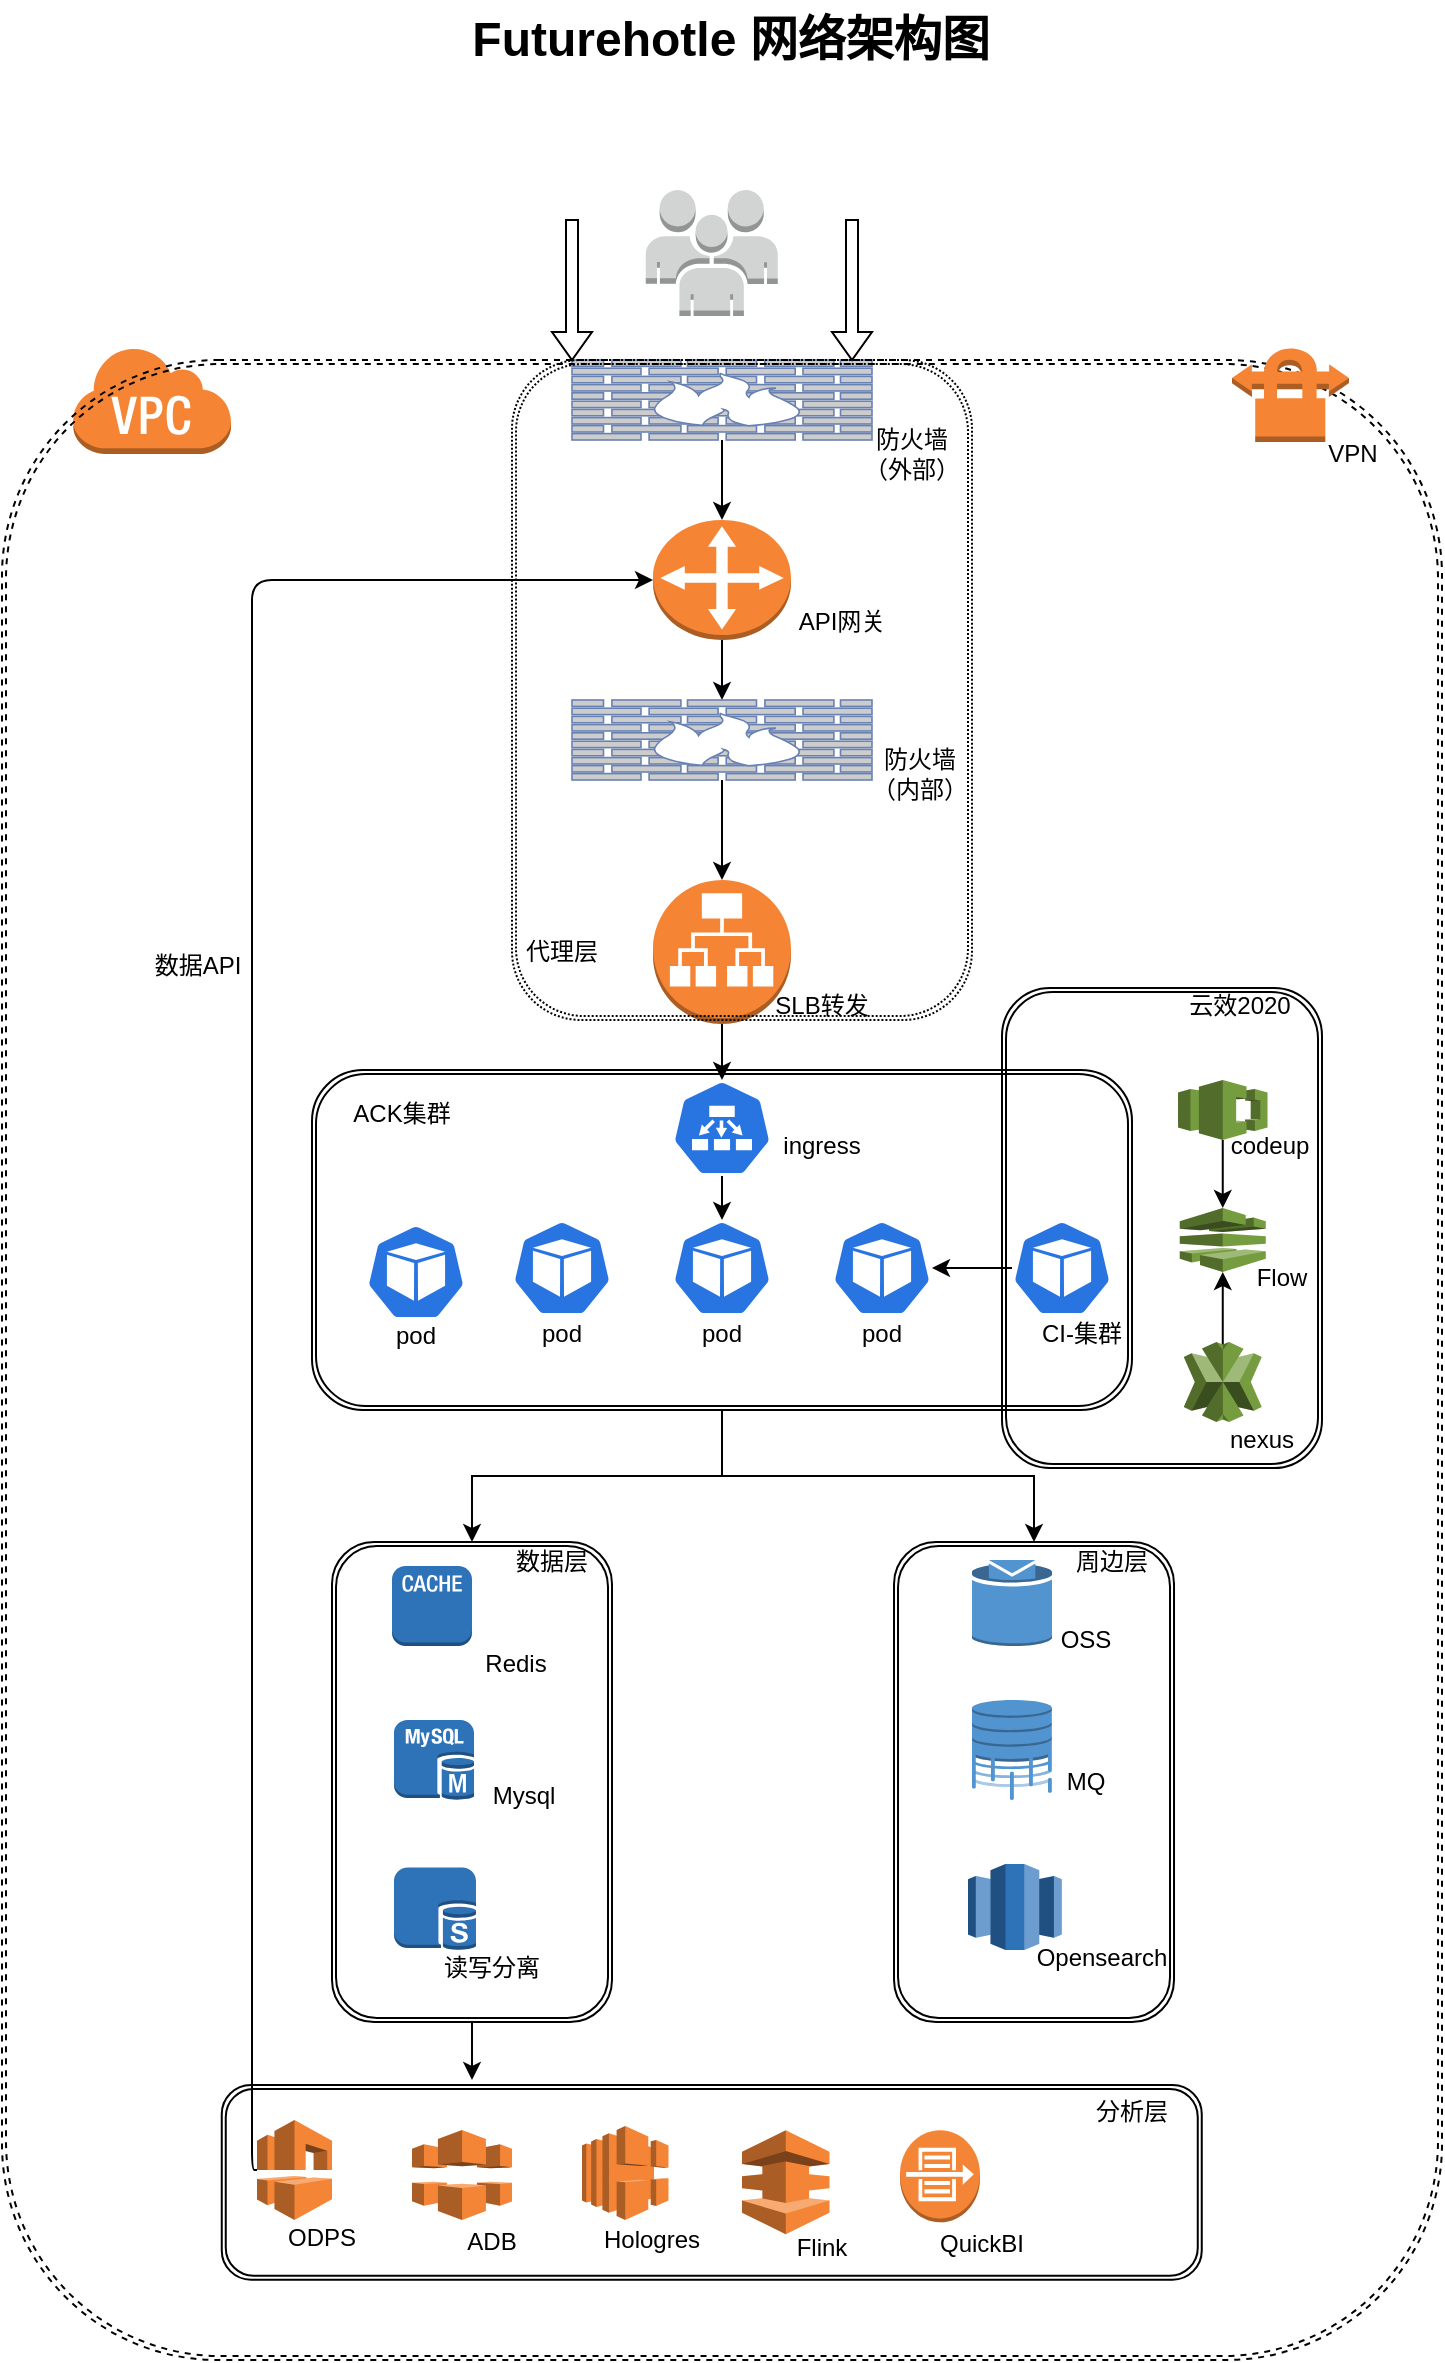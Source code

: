<mxfile version="14.5.7" type="github">
  <diagram id="NxkClXFvRpCbtk4V7vYW" name="Page-2">
    <mxGraphModel dx="2696" dy="2568" grid="1" gridSize="10" guides="1" tooltips="1" connect="1" arrows="1" fold="1" page="1" pageScale="1" pageWidth="1169" pageHeight="1654" math="0" shadow="0">
      <root>
        <mxCell id="J9PgDq4TIxUnffOrXqY2-0" />
        <mxCell id="J9PgDq4TIxUnffOrXqY2-1" parent="J9PgDq4TIxUnffOrXqY2-0" />
        <mxCell id="_2_N7yEcYpxQoZ8WfLal-38" value="" style="shape=ext;double=1;rounded=1;html=1;fillColor=none;fontStyle=1;labelBackgroundColor=none;labelBorderColor=none;whiteSpace=wrap;" vertex="1" parent="J9PgDq4TIxUnffOrXqY2-1">
          <mxGeometry x="445" y="414" width="160" height="240" as="geometry" />
        </mxCell>
        <mxCell id="_2_N7yEcYpxQoZ8WfLal-0" value="" style="outlineConnect=0;dashed=0;verticalLabelPosition=bottom;verticalAlign=top;align=center;html=1;shape=mxgraph.aws3.vpc;fillColor=#F58536;gradientColor=none;" vertex="1" parent="J9PgDq4TIxUnffOrXqY2-1">
          <mxGeometry x="72.5" y="980" width="37.5" height="50" as="geometry" />
        </mxCell>
        <mxCell id="_2_N7yEcYpxQoZ8WfLal-12" value="" style="edgeStyle=orthogonalEdgeStyle;rounded=0;orthogonalLoop=1;jettySize=auto;html=1;" edge="1" parent="J9PgDq4TIxUnffOrXqY2-1" source="_2_N7yEcYpxQoZ8WfLal-3" target="_2_N7yEcYpxQoZ8WfLal-8">
          <mxGeometry relative="1" as="geometry" />
        </mxCell>
        <mxCell id="_2_N7yEcYpxQoZ8WfLal-3" value="" style="fontColor=#0066CC;verticalAlign=top;verticalLabelPosition=bottom;labelPosition=center;align=center;html=1;outlineConnect=0;fillColor=#CCCCCC;strokeColor=#6881B3;gradientColor=none;gradientDirection=north;strokeWidth=2;shape=mxgraph.networks.firewall;" vertex="1" parent="J9PgDq4TIxUnffOrXqY2-1">
          <mxGeometry x="230" y="100" width="150" height="40" as="geometry" />
        </mxCell>
        <mxCell id="_2_N7yEcYpxQoZ8WfLal-4" value="" style="html=1;dashed=0;whitespace=wrap;fillColor=#2875E2;strokeColor=#ffffff;points=[[0.005,0.63,0],[0.1,0.2,0],[0.9,0.2,0],[0.5,0,0],[0.995,0.63,0],[0.72,0.99,0],[0.5,1,0],[0.28,0.99,0]];shape=mxgraph.kubernetes.icon;prIcon=pod" vertex="1" parent="J9PgDq4TIxUnffOrXqY2-1">
          <mxGeometry x="200" y="530" width="50" height="48" as="geometry" />
        </mxCell>
        <mxCell id="_2_N7yEcYpxQoZ8WfLal-5" value="" style="html=1;dashed=0;whitespace=wrap;fillColor=#2875E2;strokeColor=#ffffff;points=[[0.005,0.63,0],[0.1,0.2,0],[0.9,0.2,0],[0.5,0,0],[0.995,0.63,0],[0.72,0.99,0],[0.5,1,0],[0.28,0.99,0]];shape=mxgraph.kubernetes.icon;prIcon=pod" vertex="1" parent="J9PgDq4TIxUnffOrXqY2-1">
          <mxGeometry x="280" y="530" width="50" height="48" as="geometry" />
        </mxCell>
        <mxCell id="_2_N7yEcYpxQoZ8WfLal-6" value="" style="html=1;dashed=0;whitespace=wrap;fillColor=#2875E2;strokeColor=#ffffff;points=[[0.005,0.63,0],[0.1,0.2,0],[0.9,0.2,0],[0.5,0,0],[0.995,0.63,0],[0.72,0.99,0],[0.5,1,0],[0.28,0.99,0]];shape=mxgraph.kubernetes.icon;prIcon=pod" vertex="1" parent="J9PgDq4TIxUnffOrXqY2-1">
          <mxGeometry x="360" y="530" width="50" height="48" as="geometry" />
        </mxCell>
        <mxCell id="_2_N7yEcYpxQoZ8WfLal-7" value="" style="outlineConnect=0;dashed=0;verticalLabelPosition=bottom;verticalAlign=top;align=center;html=1;shape=mxgraph.aws3.virtual_private_cloud;fillColor=#F58534;gradientColor=none;" vertex="1" parent="J9PgDq4TIxUnffOrXqY2-1">
          <mxGeometry x="-20" y="93" width="79.5" height="54" as="geometry" />
        </mxCell>
        <mxCell id="_2_N7yEcYpxQoZ8WfLal-15" value="" style="edgeStyle=orthogonalEdgeStyle;rounded=0;orthogonalLoop=1;jettySize=auto;html=1;" edge="1" parent="J9PgDq4TIxUnffOrXqY2-1" source="_2_N7yEcYpxQoZ8WfLal-8" target="_2_N7yEcYpxQoZ8WfLal-13">
          <mxGeometry relative="1" as="geometry" />
        </mxCell>
        <mxCell id="_2_N7yEcYpxQoZ8WfLal-8" value="" style="outlineConnect=0;dashed=0;verticalLabelPosition=bottom;verticalAlign=top;align=center;html=1;shape=mxgraph.aws3.customer_gateway;fillColor=#F58534;gradientColor=none;" vertex="1" parent="J9PgDq4TIxUnffOrXqY2-1">
          <mxGeometry x="270.5" y="180" width="69" height="60" as="geometry" />
        </mxCell>
        <mxCell id="_2_N7yEcYpxQoZ8WfLal-9" value="" style="shape=singleArrow;direction=south;whiteSpace=wrap;html=1;" vertex="1" parent="J9PgDq4TIxUnffOrXqY2-1">
          <mxGeometry x="220" y="30" width="20" height="70" as="geometry" />
        </mxCell>
        <mxCell id="_2_N7yEcYpxQoZ8WfLal-11" value="" style="shape=singleArrow;direction=south;whiteSpace=wrap;html=1;" vertex="1" parent="J9PgDq4TIxUnffOrXqY2-1">
          <mxGeometry x="360" y="30" width="20" height="70" as="geometry" />
        </mxCell>
        <mxCell id="_2_N7yEcYpxQoZ8WfLal-17" value="" style="edgeStyle=orthogonalEdgeStyle;rounded=0;orthogonalLoop=1;jettySize=auto;html=1;" edge="1" parent="J9PgDq4TIxUnffOrXqY2-1" source="_2_N7yEcYpxQoZ8WfLal-13" target="_2_N7yEcYpxQoZ8WfLal-16">
          <mxGeometry relative="1" as="geometry" />
        </mxCell>
        <mxCell id="_2_N7yEcYpxQoZ8WfLal-13" value="" style="fontColor=#0066CC;verticalAlign=top;verticalLabelPosition=bottom;labelPosition=center;align=center;html=1;outlineConnect=0;fillColor=#CCCCCC;strokeColor=#6881B3;gradientColor=none;gradientDirection=north;strokeWidth=2;shape=mxgraph.networks.firewall;" vertex="1" parent="J9PgDq4TIxUnffOrXqY2-1">
          <mxGeometry x="230" y="270" width="150" height="40" as="geometry" />
        </mxCell>
        <mxCell id="_2_N7yEcYpxQoZ8WfLal-19" value="" style="edgeStyle=orthogonalEdgeStyle;rounded=0;orthogonalLoop=1;jettySize=auto;html=1;" edge="1" parent="J9PgDq4TIxUnffOrXqY2-1" source="_2_N7yEcYpxQoZ8WfLal-16" target="_2_N7yEcYpxQoZ8WfLal-18">
          <mxGeometry relative="1" as="geometry" />
        </mxCell>
        <mxCell id="_2_N7yEcYpxQoZ8WfLal-16" value="" style="outlineConnect=0;dashed=0;verticalLabelPosition=bottom;verticalAlign=top;align=center;html=1;shape=mxgraph.aws3.application_load_balancer;fillColor=#F58534;gradientColor=none;" vertex="1" parent="J9PgDq4TIxUnffOrXqY2-1">
          <mxGeometry x="270.5" y="360" width="69" height="72" as="geometry" />
        </mxCell>
        <mxCell id="_2_N7yEcYpxQoZ8WfLal-22" value="" style="edgeStyle=orthogonalEdgeStyle;rounded=0;orthogonalLoop=1;jettySize=auto;html=1;" edge="1" parent="J9PgDq4TIxUnffOrXqY2-1" source="_2_N7yEcYpxQoZ8WfLal-18" target="_2_N7yEcYpxQoZ8WfLal-5">
          <mxGeometry relative="1" as="geometry" />
        </mxCell>
        <mxCell id="_2_N7yEcYpxQoZ8WfLal-18" value="" style="html=1;dashed=0;whitespace=wrap;fillColor=#2875E2;strokeColor=#ffffff;points=[[0.005,0.63,0],[0.1,0.2,0],[0.9,0.2,0],[0.5,0,0],[0.995,0.63,0],[0.72,0.99,0],[0.5,1,0],[0.28,0.99,0]];shape=mxgraph.kubernetes.icon;prIcon=ep" vertex="1" parent="J9PgDq4TIxUnffOrXqY2-1">
          <mxGeometry x="280" y="460" width="50" height="48" as="geometry" />
        </mxCell>
        <mxCell id="_2_N7yEcYpxQoZ8WfLal-27" value="" style="outlineConnect=0;dashed=0;verticalLabelPosition=bottom;verticalAlign=top;align=center;html=1;shape=mxgraph.aws3.codepipeline;fillColor=#759C3E;gradientColor=none;" vertex="1" parent="J9PgDq4TIxUnffOrXqY2-1">
          <mxGeometry x="533.88" y="524" width="43" height="32" as="geometry" />
        </mxCell>
        <mxCell id="_2_N7yEcYpxQoZ8WfLal-28" value="" style="outlineConnect=0;dashed=0;verticalLabelPosition=bottom;verticalAlign=top;align=center;html=1;shape=mxgraph.aws3.codecommit;fillColor=#759C3E;gradientColor=none;" vertex="1" parent="J9PgDq4TIxUnffOrXqY2-1">
          <mxGeometry x="533.01" y="460" width="44.75" height="30" as="geometry" />
        </mxCell>
        <mxCell id="_2_N7yEcYpxQoZ8WfLal-32" value="" style="outlineConnect=0;dashed=0;verticalLabelPosition=bottom;verticalAlign=top;align=center;html=1;shape=mxgraph.aws3.x_ray;fillColor=#759C3E;gradientColor=none;" vertex="1" parent="J9PgDq4TIxUnffOrXqY2-1">
          <mxGeometry x="535.88" y="591" width="39" height="40" as="geometry" />
        </mxCell>
        <mxCell id="_2_N7yEcYpxQoZ8WfLal-37" value="" style="edgeStyle=orthogonalEdgeStyle;rounded=0;orthogonalLoop=1;jettySize=auto;html=1;" edge="1" parent="J9PgDq4TIxUnffOrXqY2-1" source="_2_N7yEcYpxQoZ8WfLal-36" target="_2_N7yEcYpxQoZ8WfLal-6">
          <mxGeometry relative="1" as="geometry" />
        </mxCell>
        <mxCell id="_2_N7yEcYpxQoZ8WfLal-36" value="" style="html=1;dashed=0;whitespace=wrap;fillColor=#2875E2;strokeColor=#ffffff;points=[[0.005,0.63,0],[0.1,0.2,0],[0.9,0.2,0],[0.5,0,0],[0.995,0.63,0],[0.72,0.99,0],[0.5,1,0],[0.28,0.99,0]];shape=mxgraph.kubernetes.icon;prIcon=pod" vertex="1" parent="J9PgDq4TIxUnffOrXqY2-1">
          <mxGeometry x="450" y="530" width="50" height="48" as="geometry" />
        </mxCell>
        <mxCell id="_2_N7yEcYpxQoZ8WfLal-39" value="云效2020&lt;br&gt;" style="text;html=1;strokeColor=none;fillColor=none;align=center;verticalAlign=middle;whiteSpace=wrap;rounded=0;labelBackgroundColor=none;" vertex="1" parent="J9PgDq4TIxUnffOrXqY2-1">
          <mxGeometry x="524" y="414" width="80" height="18" as="geometry" />
        </mxCell>
        <mxCell id="_2_N7yEcYpxQoZ8WfLal-41" value="API网关" style="text;html=1;strokeColor=none;fillColor=none;align=center;verticalAlign=middle;whiteSpace=wrap;rounded=0;labelBackgroundColor=none;" vertex="1" parent="J9PgDq4TIxUnffOrXqY2-1">
          <mxGeometry x="339.5" y="222" width="50" height="18" as="geometry" />
        </mxCell>
        <mxCell id="_2_N7yEcYpxQoZ8WfLal-42" value="codeup" style="text;html=1;strokeColor=none;fillColor=none;align=center;verticalAlign=middle;whiteSpace=wrap;rounded=0;labelBackgroundColor=none;" vertex="1" parent="J9PgDq4TIxUnffOrXqY2-1">
          <mxGeometry x="554" y="484" width="50" height="18" as="geometry" />
        </mxCell>
        <mxCell id="_2_N7yEcYpxQoZ8WfLal-44" value="Flow" style="text;html=1;strokeColor=none;fillColor=none;align=center;verticalAlign=middle;whiteSpace=wrap;rounded=0;labelBackgroundColor=none;" vertex="1" parent="J9PgDq4TIxUnffOrXqY2-1">
          <mxGeometry x="560" y="550" width="50" height="18" as="geometry" />
        </mxCell>
        <mxCell id="_2_N7yEcYpxQoZ8WfLal-45" value="nexus" style="text;html=1;strokeColor=none;fillColor=none;align=center;verticalAlign=middle;whiteSpace=wrap;rounded=0;labelBackgroundColor=none;" vertex="1" parent="J9PgDq4TIxUnffOrXqY2-1">
          <mxGeometry x="550" y="631" width="50" height="18" as="geometry" />
        </mxCell>
        <mxCell id="_2_N7yEcYpxQoZ8WfLal-52" value="" style="endArrow=classic;html=1;entryX=0.5;entryY=1;entryDx=0;entryDy=0;entryPerimeter=0;exitX=0.5;exitY=0.03;exitDx=0;exitDy=0;exitPerimeter=0;" edge="1" parent="J9PgDq4TIxUnffOrXqY2-1" source="_2_N7yEcYpxQoZ8WfLal-32" target="_2_N7yEcYpxQoZ8WfLal-27">
          <mxGeometry width="50" height="50" relative="1" as="geometry">
            <mxPoint x="560" y="550" as="sourcePoint" />
            <mxPoint x="610" y="500" as="targetPoint" />
          </mxGeometry>
        </mxCell>
        <mxCell id="_2_N7yEcYpxQoZ8WfLal-53" value="" style="endArrow=classic;html=1;entryX=0.5;entryY=0;entryDx=0;entryDy=0;entryPerimeter=0;exitX=0.5;exitY=1;exitDx=0;exitDy=0;exitPerimeter=0;" edge="1" parent="J9PgDq4TIxUnffOrXqY2-1" source="_2_N7yEcYpxQoZ8WfLal-28" target="_2_N7yEcYpxQoZ8WfLal-27">
          <mxGeometry width="50" height="50" relative="1" as="geometry">
            <mxPoint x="565.38" y="602.2" as="sourcePoint" />
            <mxPoint x="565.38" y="566" as="targetPoint" />
          </mxGeometry>
        </mxCell>
        <mxCell id="_2_N7yEcYpxQoZ8WfLal-55" value="CI-集群" style="text;html=1;strokeColor=none;fillColor=none;align=center;verticalAlign=middle;whiteSpace=wrap;rounded=0;labelBackgroundColor=none;" vertex="1" parent="J9PgDq4TIxUnffOrXqY2-1">
          <mxGeometry x="460" y="578" width="50" height="18" as="geometry" />
        </mxCell>
        <mxCell id="_2_N7yEcYpxQoZ8WfLal-90" style="edgeStyle=orthogonalEdgeStyle;rounded=0;orthogonalLoop=1;jettySize=auto;html=1;" edge="1" parent="J9PgDq4TIxUnffOrXqY2-1" source="_2_N7yEcYpxQoZ8WfLal-57" target="_2_N7yEcYpxQoZ8WfLal-84">
          <mxGeometry relative="1" as="geometry">
            <Array as="points">
              <mxPoint x="305" y="658" />
              <mxPoint x="180" y="658" />
            </Array>
          </mxGeometry>
        </mxCell>
        <mxCell id="_2_N7yEcYpxQoZ8WfLal-91" style="edgeStyle=orthogonalEdgeStyle;rounded=0;orthogonalLoop=1;jettySize=auto;html=1;" edge="1" parent="J9PgDq4TIxUnffOrXqY2-1" source="_2_N7yEcYpxQoZ8WfLal-57" target="_2_N7yEcYpxQoZ8WfLal-66">
          <mxGeometry relative="1" as="geometry" />
        </mxCell>
        <mxCell id="_2_N7yEcYpxQoZ8WfLal-57" value="" style="shape=ext;double=1;rounded=1;whiteSpace=wrap;html=1;labelBackgroundColor=none;fillColor=none;" vertex="1" parent="J9PgDq4TIxUnffOrXqY2-1">
          <mxGeometry x="100" y="455" width="410" height="170" as="geometry" />
        </mxCell>
        <mxCell id="_2_N7yEcYpxQoZ8WfLal-58" value="ACK集群" style="text;html=1;strokeColor=none;fillColor=none;align=center;verticalAlign=middle;whiteSpace=wrap;rounded=0;labelBackgroundColor=none;" vertex="1" parent="J9PgDq4TIxUnffOrXqY2-1">
          <mxGeometry x="90" y="450" width="110" height="53" as="geometry" />
        </mxCell>
        <mxCell id="_2_N7yEcYpxQoZ8WfLal-60" value="pod" style="text;html=1;strokeColor=none;fillColor=none;align=center;verticalAlign=middle;whiteSpace=wrap;rounded=0;labelBackgroundColor=none;" vertex="1" parent="J9PgDq4TIxUnffOrXqY2-1">
          <mxGeometry x="200" y="578" width="50" height="18" as="geometry" />
        </mxCell>
        <mxCell id="_2_N7yEcYpxQoZ8WfLal-61" value="pod" style="text;html=1;strokeColor=none;fillColor=none;align=center;verticalAlign=middle;whiteSpace=wrap;rounded=0;labelBackgroundColor=none;" vertex="1" parent="J9PgDq4TIxUnffOrXqY2-1">
          <mxGeometry x="280" y="578" width="50" height="18" as="geometry" />
        </mxCell>
        <mxCell id="_2_N7yEcYpxQoZ8WfLal-62" value="pod" style="text;html=1;strokeColor=none;fillColor=none;align=center;verticalAlign=middle;whiteSpace=wrap;rounded=0;labelBackgroundColor=none;" vertex="1" parent="J9PgDq4TIxUnffOrXqY2-1">
          <mxGeometry x="360" y="578" width="50" height="18" as="geometry" />
        </mxCell>
        <mxCell id="_2_N7yEcYpxQoZ8WfLal-63" value="ingress" style="text;html=1;strokeColor=none;fillColor=none;align=center;verticalAlign=middle;whiteSpace=wrap;rounded=0;labelBackgroundColor=none;" vertex="1" parent="J9PgDq4TIxUnffOrXqY2-1">
          <mxGeometry x="330" y="484" width="50" height="18" as="geometry" />
        </mxCell>
        <mxCell id="_2_N7yEcYpxQoZ8WfLal-64" value="" style="outlineConnect=0;dashed=0;verticalLabelPosition=bottom;verticalAlign=top;align=center;html=1;shape=mxgraph.aws3.mysql_db_instance;fillColor=#2E73B8;gradientColor=none;rounded=1;labelBackgroundColor=none;" vertex="1" parent="J9PgDq4TIxUnffOrXqY2-1">
          <mxGeometry x="141" y="780" width="40" height="40" as="geometry" />
        </mxCell>
        <mxCell id="_2_N7yEcYpxQoZ8WfLal-65" value="" style="outlineConnect=0;dashed=0;verticalLabelPosition=bottom;verticalAlign=top;align=center;html=1;shape=mxgraph.aws3.cache_node;fillColor=#2E73B8;gradientColor=none;rounded=1;labelBackgroundColor=none;" vertex="1" parent="J9PgDq4TIxUnffOrXqY2-1">
          <mxGeometry x="140" y="703" width="40" height="40" as="geometry" />
        </mxCell>
        <mxCell id="_2_N7yEcYpxQoZ8WfLal-66" value="" style="shape=ext;double=1;rounded=1;html=1;fillColor=none;fontStyle=1;labelBackgroundColor=none;labelBorderColor=none;whiteSpace=wrap;" vertex="1" parent="J9PgDq4TIxUnffOrXqY2-1">
          <mxGeometry x="391.01" y="691" width="140" height="240" as="geometry" />
        </mxCell>
        <mxCell id="_2_N7yEcYpxQoZ8WfLal-68" value="" style="outlineConnect=0;dashed=0;verticalLabelPosition=bottom;verticalAlign=top;align=center;html=1;shape=mxgraph.aws3.topic;fillColor=#5294CF;gradientColor=none;rounded=1;labelBackgroundColor=none;" vertex="1" parent="J9PgDq4TIxUnffOrXqY2-1">
          <mxGeometry x="430" y="700" width="40" height="43" as="geometry" />
        </mxCell>
        <mxCell id="_2_N7yEcYpxQoZ8WfLal-69" value="" style="outlineConnect=0;dashed=0;verticalLabelPosition=bottom;verticalAlign=top;align=center;html=1;shape=mxgraph.aws3.database_migration_workflow_job;fillColor=#5294CF;gradientColor=none;pointerEvents=1;rounded=1;labelBackgroundColor=none;" vertex="1" parent="J9PgDq4TIxUnffOrXqY2-1">
          <mxGeometry x="430" y="770" width="40" height="50" as="geometry" />
        </mxCell>
        <mxCell id="_2_N7yEcYpxQoZ8WfLal-72" value="" style="outlineConnect=0;dashed=0;verticalLabelPosition=bottom;verticalAlign=top;align=center;html=1;shape=mxgraph.aws3.redshift;fillColor=#2E73B8;gradientColor=none;rounded=1;labelBackgroundColor=none;" vertex="1" parent="J9PgDq4TIxUnffOrXqY2-1">
          <mxGeometry x="428" y="852" width="46.88" height="43" as="geometry" />
        </mxCell>
        <mxCell id="_2_N7yEcYpxQoZ8WfLal-74" value="OSS" style="text;html=1;strokeColor=none;fillColor=none;align=center;verticalAlign=middle;whiteSpace=wrap;rounded=0;labelBackgroundColor=none;" vertex="1" parent="J9PgDq4TIxUnffOrXqY2-1">
          <mxGeometry x="462" y="731" width="50" height="18" as="geometry" />
        </mxCell>
        <mxCell id="_2_N7yEcYpxQoZ8WfLal-75" value="MQ" style="text;html=1;strokeColor=none;fillColor=none;align=center;verticalAlign=middle;whiteSpace=wrap;rounded=0;labelBackgroundColor=none;" vertex="1" parent="J9PgDq4TIxUnffOrXqY2-1">
          <mxGeometry x="462" y="802" width="50" height="18" as="geometry" />
        </mxCell>
        <mxCell id="_2_N7yEcYpxQoZ8WfLal-76" value="Opensearch&lt;br&gt;" style="text;html=1;strokeColor=none;fillColor=none;align=center;verticalAlign=middle;whiteSpace=wrap;rounded=0;labelBackgroundColor=none;" vertex="1" parent="J9PgDq4TIxUnffOrXqY2-1">
          <mxGeometry x="470" y="890" width="50" height="18" as="geometry" />
        </mxCell>
        <mxCell id="_2_N7yEcYpxQoZ8WfLal-78" value="Mysql&lt;br&gt;" style="text;html=1;strokeColor=none;fillColor=none;align=center;verticalAlign=middle;whiteSpace=wrap;rounded=0;labelBackgroundColor=none;" vertex="1" parent="J9PgDq4TIxUnffOrXqY2-1">
          <mxGeometry x="181" y="809" width="50" height="18" as="geometry" />
        </mxCell>
        <mxCell id="_2_N7yEcYpxQoZ8WfLal-80" value="" style="html=1;dashed=0;whitespace=wrap;fillColor=#2875E2;strokeColor=#ffffff;points=[[0.005,0.63,0],[0.1,0.2,0],[0.9,0.2,0],[0.5,0,0],[0.995,0.63,0],[0.72,0.99,0],[0.5,1,0],[0.28,0.99,0]];shape=mxgraph.kubernetes.icon;prIcon=pod" vertex="1" parent="J9PgDq4TIxUnffOrXqY2-1">
          <mxGeometry x="127" y="532" width="50" height="48" as="geometry" />
        </mxCell>
        <mxCell id="_2_N7yEcYpxQoZ8WfLal-83" value="pod" style="text;html=1;strokeColor=none;fillColor=none;align=center;verticalAlign=middle;whiteSpace=wrap;rounded=0;labelBackgroundColor=none;" vertex="1" parent="J9PgDq4TIxUnffOrXqY2-1">
          <mxGeometry x="127" y="579" width="50" height="18" as="geometry" />
        </mxCell>
        <mxCell id="_2_N7yEcYpxQoZ8WfLal-113" value="" style="edgeStyle=orthogonalEdgeStyle;rounded=0;orthogonalLoop=1;jettySize=auto;html=1;" edge="1" parent="J9PgDq4TIxUnffOrXqY2-1" source="_2_N7yEcYpxQoZ8WfLal-84">
          <mxGeometry relative="1" as="geometry">
            <mxPoint x="180" y="960" as="targetPoint" />
          </mxGeometry>
        </mxCell>
        <mxCell id="_2_N7yEcYpxQoZ8WfLal-84" value="" style="shape=ext;double=1;rounded=1;html=1;fillColor=none;fontStyle=1;labelBackgroundColor=none;labelBorderColor=none;whiteSpace=wrap;" vertex="1" parent="J9PgDq4TIxUnffOrXqY2-1">
          <mxGeometry x="110" y="691" width="140" height="240" as="geometry" />
        </mxCell>
        <mxCell id="_2_N7yEcYpxQoZ8WfLal-85" value="" style="outlineConnect=0;dashed=0;verticalLabelPosition=bottom;verticalAlign=top;align=center;html=1;shape=mxgraph.aws3.sql_slave;fillColor=#2E73B8;gradientColor=none;rounded=1;labelBackgroundColor=none;" vertex="1" parent="J9PgDq4TIxUnffOrXqY2-1">
          <mxGeometry x="141" y="853.75" width="41" height="41.25" as="geometry" />
        </mxCell>
        <mxCell id="_2_N7yEcYpxQoZ8WfLal-88" value="读写分离" style="text;html=1;strokeColor=none;fillColor=none;align=center;verticalAlign=middle;whiteSpace=wrap;rounded=0;labelBackgroundColor=none;" vertex="1" parent="J9PgDq4TIxUnffOrXqY2-1">
          <mxGeometry x="150" y="895" width="80" height="18" as="geometry" />
        </mxCell>
        <mxCell id="_2_N7yEcYpxQoZ8WfLal-89" value="Redis" style="text;html=1;strokeColor=none;fillColor=none;align=center;verticalAlign=middle;whiteSpace=wrap;rounded=0;labelBackgroundColor=none;" vertex="1" parent="J9PgDq4TIxUnffOrXqY2-1">
          <mxGeometry x="177" y="743" width="50" height="18" as="geometry" />
        </mxCell>
        <mxCell id="_2_N7yEcYpxQoZ8WfLal-92" value="" style="outlineConnect=0;dashed=0;verticalLabelPosition=bottom;verticalAlign=top;align=center;html=1;shape=mxgraph.aws3.cloudfront;fillColor=#F58536;gradientColor=none;rounded=1;labelBackgroundColor=none;" vertex="1" parent="J9PgDq4TIxUnffOrXqY2-1">
          <mxGeometry x="150" y="985" width="50" height="45" as="geometry" />
        </mxCell>
        <mxCell id="_2_N7yEcYpxQoZ8WfLal-93" value="" style="outlineConnect=0;dashed=0;verticalLabelPosition=bottom;verticalAlign=top;align=center;html=1;shape=mxgraph.aws3.elastic_load_balancing;fillColor=#F58536;gradientColor=none;rounded=1;labelBackgroundColor=none;" vertex="1" parent="J9PgDq4TIxUnffOrXqY2-1">
          <mxGeometry x="235" y="983" width="43.25" height="47" as="geometry" />
        </mxCell>
        <mxCell id="_2_N7yEcYpxQoZ8WfLal-94" value="" style="outlineConnect=0;dashed=0;verticalLabelPosition=bottom;verticalAlign=top;align=center;html=1;shape=mxgraph.aws3.flow_logs;fillColor=#F58536;gradientColor=none;rounded=1;labelBackgroundColor=none;" vertex="1" parent="J9PgDq4TIxUnffOrXqY2-1">
          <mxGeometry x="394" y="985.13" width="40" height="46" as="geometry" />
        </mxCell>
        <mxCell id="_2_N7yEcYpxQoZ8WfLal-98" value="" style="shape=ext;double=1;rounded=1;whiteSpace=wrap;html=1;labelBackgroundColor=none;fillColor=none;" vertex="1" parent="J9PgDq4TIxUnffOrXqY2-1">
          <mxGeometry x="54.88" y="962.45" width="490" height="97.37" as="geometry" />
        </mxCell>
        <mxCell id="_2_N7yEcYpxQoZ8WfLal-99" value="ADB" style="text;html=1;strokeColor=none;fillColor=none;align=center;verticalAlign=middle;whiteSpace=wrap;rounded=0;labelBackgroundColor=none;" vertex="1" parent="J9PgDq4TIxUnffOrXqY2-1">
          <mxGeometry x="165" y="1032.13" width="50" height="18" as="geometry" />
        </mxCell>
        <mxCell id="_2_N7yEcYpxQoZ8WfLal-100" value="QuickBI" style="text;html=1;strokeColor=none;fillColor=none;align=center;verticalAlign=middle;whiteSpace=wrap;rounded=0;labelBackgroundColor=none;" vertex="1" parent="J9PgDq4TIxUnffOrXqY2-1">
          <mxGeometry x="410" y="1033.13" width="50" height="18" as="geometry" />
        </mxCell>
        <mxCell id="_2_N7yEcYpxQoZ8WfLal-101" value="Flink" style="text;html=1;strokeColor=none;fillColor=none;align=center;verticalAlign=middle;whiteSpace=wrap;rounded=0;labelBackgroundColor=none;" vertex="1" parent="J9PgDq4TIxUnffOrXqY2-1">
          <mxGeometry x="330" y="1035.13" width="50" height="18" as="geometry" />
        </mxCell>
        <mxCell id="_2_N7yEcYpxQoZ8WfLal-102" value="Hologres" style="text;html=1;strokeColor=none;fillColor=none;align=center;verticalAlign=middle;whiteSpace=wrap;rounded=0;labelBackgroundColor=none;" vertex="1" parent="J9PgDq4TIxUnffOrXqY2-1">
          <mxGeometry x="245" y="1031.13" width="50" height="18" as="geometry" />
        </mxCell>
        <mxCell id="_2_N7yEcYpxQoZ8WfLal-103" value="ODPS" style="text;html=1;strokeColor=none;fillColor=none;align=center;verticalAlign=middle;whiteSpace=wrap;rounded=0;labelBackgroundColor=none;" vertex="1" parent="J9PgDq4TIxUnffOrXqY2-1">
          <mxGeometry x="80" y="1030" width="50" height="18" as="geometry" />
        </mxCell>
        <mxCell id="_2_N7yEcYpxQoZ8WfLal-107" value="" style="outlineConnect=0;dashed=0;verticalLabelPosition=bottom;verticalAlign=top;align=center;html=1;shape=mxgraph.aws3.direct_connect;fillColor=#F58536;gradientColor=none;rounded=1;labelBackgroundColor=none;" vertex="1" parent="J9PgDq4TIxUnffOrXqY2-1">
          <mxGeometry x="315" y="985.13" width="43.75" height="52" as="geometry" />
        </mxCell>
        <mxCell id="_2_N7yEcYpxQoZ8WfLal-108" value="防火墙（内部）" style="text;html=1;strokeColor=none;fillColor=none;align=center;verticalAlign=middle;whiteSpace=wrap;rounded=0;labelBackgroundColor=none;" vertex="1" parent="J9PgDq4TIxUnffOrXqY2-1">
          <mxGeometry x="374" y="280" width="60" height="54" as="geometry" />
        </mxCell>
        <mxCell id="_2_N7yEcYpxQoZ8WfLal-109" value="周边层" style="text;html=1;strokeColor=none;fillColor=none;align=center;verticalAlign=middle;whiteSpace=wrap;rounded=0;labelBackgroundColor=none;" vertex="1" parent="J9PgDq4TIxUnffOrXqY2-1">
          <mxGeometry x="474.88" y="692" width="50" height="18" as="geometry" />
        </mxCell>
        <mxCell id="_2_N7yEcYpxQoZ8WfLal-110" value="数据层" style="text;html=1;strokeColor=none;fillColor=none;align=center;verticalAlign=middle;whiteSpace=wrap;rounded=0;labelBackgroundColor=none;" vertex="1" parent="J9PgDq4TIxUnffOrXqY2-1">
          <mxGeometry x="195" y="692" width="50" height="18" as="geometry" />
        </mxCell>
        <mxCell id="_2_N7yEcYpxQoZ8WfLal-111" value="分析层" style="text;html=1;strokeColor=none;fillColor=none;align=center;verticalAlign=middle;whiteSpace=wrap;rounded=0;labelBackgroundColor=none;" vertex="1" parent="J9PgDq4TIxUnffOrXqY2-1">
          <mxGeometry x="474.88" y="967.13" width="70" height="18" as="geometry" />
        </mxCell>
        <mxCell id="_2_N7yEcYpxQoZ8WfLal-116" value="SLB转发" style="text;html=1;strokeColor=none;fillColor=none;align=center;verticalAlign=middle;whiteSpace=wrap;rounded=0;labelBackgroundColor=none;" vertex="1" parent="J9PgDq4TIxUnffOrXqY2-1">
          <mxGeometry x="330" y="414" width="50" height="18" as="geometry" />
        </mxCell>
        <mxCell id="_2_N7yEcYpxQoZ8WfLal-117" value="防火墙（外部）" style="text;html=1;strokeColor=none;fillColor=none;align=center;verticalAlign=middle;whiteSpace=wrap;rounded=0;labelBackgroundColor=none;" vertex="1" parent="J9PgDq4TIxUnffOrXqY2-1">
          <mxGeometry x="370" y="120" width="60" height="54" as="geometry" />
        </mxCell>
        <mxCell id="_2_N7yEcYpxQoZ8WfLal-118" value="" style="shape=ext;double=1;rounded=1;whiteSpace=wrap;html=1;labelBackgroundColor=none;fillColor=none;dashed=1;" vertex="1" parent="J9PgDq4TIxUnffOrXqY2-1">
          <mxGeometry x="-55" y="100" width="720" height="1000" as="geometry" />
        </mxCell>
        <mxCell id="_2_N7yEcYpxQoZ8WfLal-119" value="" style="outlineConnect=0;dashed=0;verticalLabelPosition=bottom;verticalAlign=top;align=center;html=1;shape=mxgraph.aws3.vpn_connection;fillColor=#F58534;gradientColor=none;rounded=1;labelBackgroundColor=none;" vertex="1" parent="J9PgDq4TIxUnffOrXqY2-1">
          <mxGeometry x="560" y="93" width="58.5" height="48" as="geometry" />
        </mxCell>
        <mxCell id="_2_N7yEcYpxQoZ8WfLal-120" value="" style="outlineConnect=0;dashed=0;verticalLabelPosition=bottom;verticalAlign=top;align=center;html=1;shape=mxgraph.aws3.users;fillColor=#D2D3D3;gradientColor=none;rounded=1;labelBackgroundColor=none;" vertex="1" parent="J9PgDq4TIxUnffOrXqY2-1">
          <mxGeometry x="266.88" y="15" width="66" height="63" as="geometry" />
        </mxCell>
        <mxCell id="_2_N7yEcYpxQoZ8WfLal-121" value="" style="edgeStyle=elbowEdgeStyle;elbow=horizontal;endArrow=classic;html=1;exitX=0;exitY=0.5;exitDx=0;exitDy=0;exitPerimeter=0;" edge="1" parent="J9PgDq4TIxUnffOrXqY2-1" source="_2_N7yEcYpxQoZ8WfLal-0" target="_2_N7yEcYpxQoZ8WfLal-8">
          <mxGeometry width="50" height="50" relative="1" as="geometry">
            <mxPoint x="690" y="750" as="sourcePoint" />
            <mxPoint x="870" y="390" as="targetPoint" />
            <Array as="points">
              <mxPoint x="70" y="610" />
            </Array>
          </mxGeometry>
        </mxCell>
        <mxCell id="_2_N7yEcYpxQoZ8WfLal-128" value="VPN" style="text;html=1;align=center;verticalAlign=middle;resizable=0;points=[];autosize=1;" vertex="1" parent="J9PgDq4TIxUnffOrXqY2-1">
          <mxGeometry x="600" y="137" width="40" height="20" as="geometry" />
        </mxCell>
        <mxCell id="_2_N7yEcYpxQoZ8WfLal-129" value="Futurehotle 网络架构图" style="text;strokeColor=none;fillColor=none;html=1;fontSize=24;fontStyle=1;verticalAlign=middle;align=center;rounded=1;dashed=1;labelBackgroundColor=none;" vertex="1" parent="J9PgDq4TIxUnffOrXqY2-1">
          <mxGeometry x="258.75" y="-80" width="100" height="40" as="geometry" />
        </mxCell>
        <mxCell id="_2_N7yEcYpxQoZ8WfLal-130" value="" style="shape=ext;double=1;rounded=1;whiteSpace=wrap;html=1;dashed=1;labelBackgroundColor=none;fillColor=none;dashPattern=1 1;" vertex="1" parent="J9PgDq4TIxUnffOrXqY2-1">
          <mxGeometry x="200" y="100" width="230" height="330" as="geometry" />
        </mxCell>
        <mxCell id="_2_N7yEcYpxQoZ8WfLal-132" value="代理层" style="text;html=1;strokeColor=none;fillColor=none;align=center;verticalAlign=middle;whiteSpace=wrap;rounded=0;dashed=1;dashPattern=1 1;labelBackgroundColor=none;" vertex="1" parent="J9PgDq4TIxUnffOrXqY2-1">
          <mxGeometry x="205" y="386" width="40" height="20" as="geometry" />
        </mxCell>
        <mxCell id="_2_N7yEcYpxQoZ8WfLal-133" value="数据API" style="text;html=1;strokeColor=none;fillColor=none;align=center;verticalAlign=middle;whiteSpace=wrap;rounded=0;labelBackgroundColor=none;" vertex="1" parent="J9PgDq4TIxUnffOrXqY2-1">
          <mxGeometry x="12.5" y="376" width="60" height="54" as="geometry" />
        </mxCell>
      </root>
    </mxGraphModel>
  </diagram>
</mxfile>
